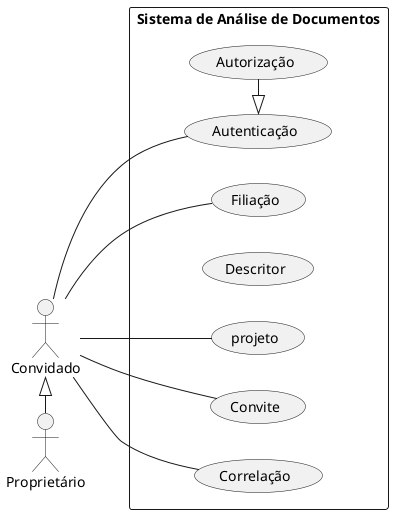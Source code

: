 @startuml SGA

  left to right direction
  skinparam packageStyle rectangle

  ' Definição de Atores
  actor Proprietário
  actor Convidado
  
  ' Definição do Sistema
  rectangle "Sistema de Análise de Documentos" {
      ' Casos de Uso no Sistema
      usecase "Autenticação" as AT 
      usecase "Autorização" as AU 
      usecase "Filiação" as FL
      usecase "Descritor" as DS
      usecase "projeto" as PJ
      usecase "Convite" as CV
      usecase "Correlação" as CR
  }

  ' Conexões
  Convidado -- AT 
  AT <|- AU
  Convidado -- FL
  Convidado -- PJ
  Convidado -- CV
  Convidado -- CR
  Convidado <|- Proprietário

@enduml

